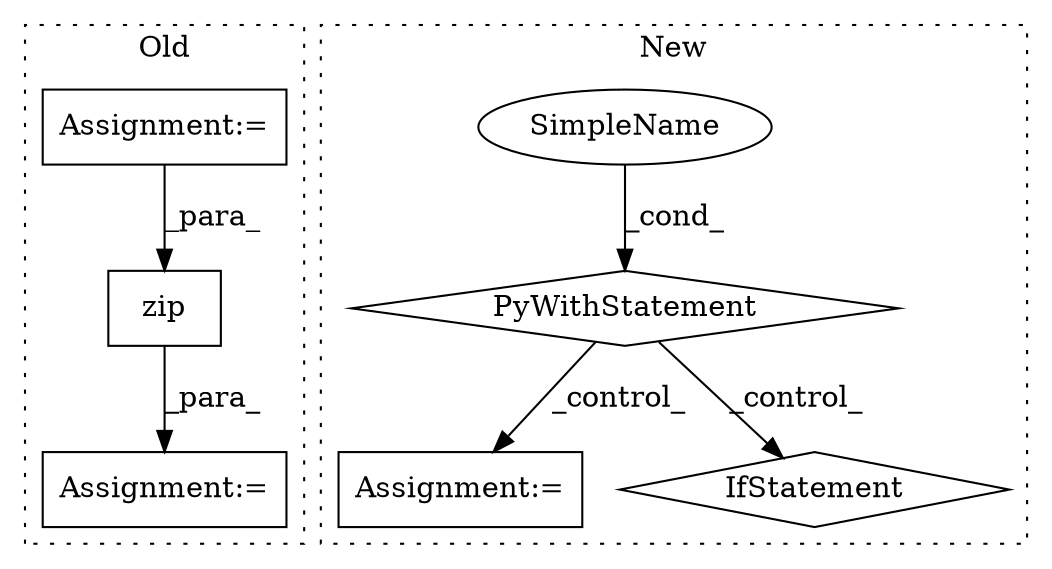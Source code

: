 digraph G {
subgraph cluster0 {
1 [label="zip" a="32" s="1909,1924" l="4,1" shape="box"];
6 [label="Assignment:=" a="7" s="1823,1925" l="73,2" shape="box"];
7 [label="Assignment:=" a="7" s="1739" l="1" shape="box"];
label = "Old";
style="dotted";
}
subgraph cluster1 {
2 [label="PyWithStatement" a="104" s="5157,5182" l="10,2" shape="diamond"];
3 [label="Assignment:=" a="7" s="5195" l="1" shape="box"];
4 [label="SimpleName" a="42" s="" l="" shape="ellipse"];
5 [label="IfStatement" a="25" s="5277,5289" l="4,2" shape="diamond"];
label = "New";
style="dotted";
}
1 -> 6 [label="_para_"];
2 -> 3 [label="_control_"];
2 -> 5 [label="_control_"];
4 -> 2 [label="_cond_"];
7 -> 1 [label="_para_"];
}
